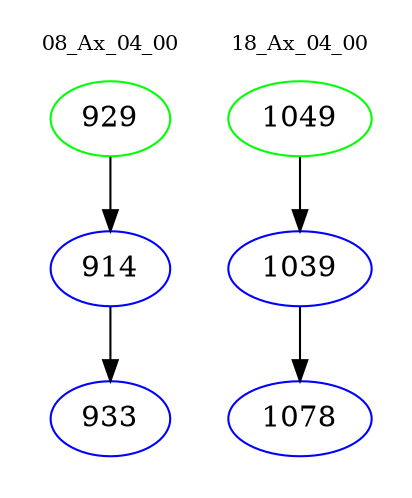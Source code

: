 digraph{
subgraph cluster_0 {
color = white
label = "08_Ax_04_00";
fontsize=10;
T0_929 [label="929", color="green"]
T0_929 -> T0_914 [color="black"]
T0_914 [label="914", color="blue"]
T0_914 -> T0_933 [color="black"]
T0_933 [label="933", color="blue"]
}
subgraph cluster_1 {
color = white
label = "18_Ax_04_00";
fontsize=10;
T1_1049 [label="1049", color="green"]
T1_1049 -> T1_1039 [color="black"]
T1_1039 [label="1039", color="blue"]
T1_1039 -> T1_1078 [color="black"]
T1_1078 [label="1078", color="blue"]
}
}

